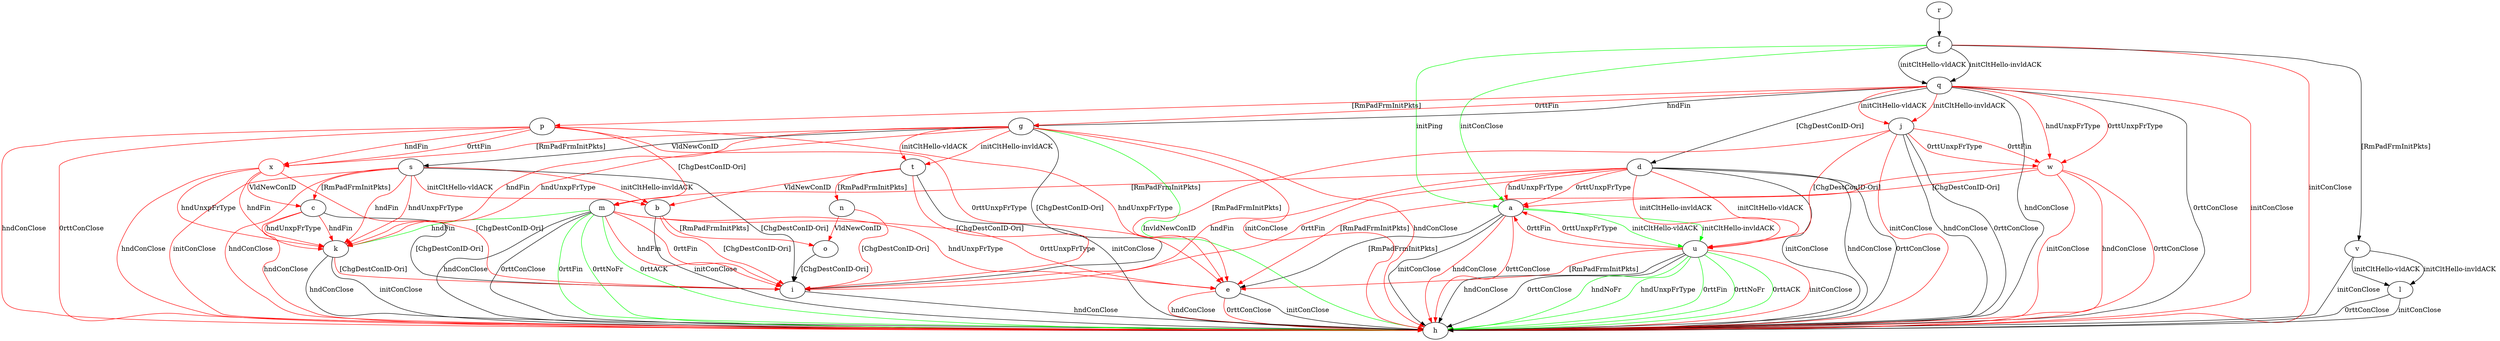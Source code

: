 digraph "" {
	a -> e	[key=0,
		label="[RmPadFrmInitPkts] "];
	a -> h	[key=0,
		label="initConClose "];
	a -> h	[key=1,
		color=red,
		label="hndConClose "];
	a -> h	[key=2,
		color=red,
		label="0rttConClose "];
	a -> u	[key=0,
		color=green,
		label="initCltHello-vldACK "];
	a -> u	[key=1,
		color=green,
		label="initCltHello-invldACK "];
	b -> h	[key=0,
		label="initConClose "];
	b -> i	[key=0,
		color=red,
		label="[ChgDestConID-Ori] "];
	b -> o	[key=0,
		color=red,
		label="[RmPadFrmInitPkts] "];
	c -> h	[key=0,
		color=red,
		label="hndConClose "];
	c -> i	[key=0,
		label="[ChgDestConID-Ori] "];
	c -> k	[key=0,
		color=red,
		label="hndFin "];
	c -> k	[key=1,
		color=red,
		label="hndUnxpFrType "];
	d -> a	[key=0,
		color=red,
		label="hndUnxpFrType "];
	d -> a	[key=1,
		color=red,
		label="0rttUnxpFrType "];
	d -> h	[key=0,
		label="initConClose "];
	d -> h	[key=1,
		label="hndConClose "];
	d -> h	[key=2,
		label="0rttConClose "];
	d -> i	[key=0,
		color=red,
		label="hndFin "];
	d -> i	[key=1,
		color=red,
		label="0rttFin "];
	d -> m	[key=0,
		color=red,
		label="[RmPadFrmInitPkts] "];
	d -> u	[key=0,
		color=red,
		label="initCltHello-vldACK "];
	d -> u	[key=1,
		color=red,
		label="initCltHello-invldACK "];
	e -> h	[key=0,
		label="initConClose "];
	e -> h	[key=1,
		color=red,
		label="hndConClose "];
	e -> h	[key=2,
		color=red,
		label="0rttConClose "];
	f -> a	[key=0,
		color=green,
		label="initPing "];
	f -> a	[key=1,
		color=green,
		label="initConClose "];
	f -> h	[key=0,
		color=red,
		label="initConClose "];
	f -> q	[key=0,
		label="initCltHello-vldACK "];
	f -> q	[key=1,
		label="initCltHello-invldACK "];
	f -> v	[key=0,
		label="[RmPadFrmInitPkts] "];
	g -> h	[key=0,
		color=green,
		label="InvldNewConID "];
	g -> h	[key=1,
		color=red,
		label="initConClose "];
	g -> h	[key=2,
		color=red,
		label="hndConClose "];
	g -> i	[key=0,
		label="[ChgDestConID-Ori] "];
	g -> k	[key=0,
		color=red,
		label="hndFin "];
	g -> k	[key=1,
		color=red,
		label="hndUnxpFrType "];
	g -> s	[key=0,
		label="VldNewConID "];
	g -> t	[key=0,
		color=red,
		label="initCltHello-vldACK "];
	g -> t	[key=1,
		color=red,
		label="initCltHello-invldACK "];
	x	[color=red];
	g -> x	[key=0,
		color=red,
		label="[RmPadFrmInitPkts] "];
	i -> h	[key=0,
		label="hndConClose "];
	j -> e	[key=0,
		color=red,
		label="[RmPadFrmInitPkts] "];
	j -> h	[key=0,
		label="hndConClose "];
	j -> h	[key=1,
		label="0rttConClose "];
	j -> h	[key=2,
		color=red,
		label="initConClose "];
	j -> u	[key=0,
		color=red,
		label="[ChgDestConID-Ori] "];
	w	[color=red];
	j -> w	[key=0,
		color=red,
		label="0rttFin "];
	j -> w	[key=1,
		color=red,
		label="0rttUnxpFrType "];
	k -> h	[key=0,
		label="initConClose "];
	k -> h	[key=1,
		label="hndConClose "];
	k -> i	[key=0,
		color=red,
		label="[ChgDestConID-Ori] "];
	l -> h	[key=0,
		label="initConClose "];
	l -> h	[key=1,
		label="0rttConClose "];
	m -> e	[key=0,
		color=red,
		label="hndUnxpFrType "];
	m -> e	[key=1,
		color=red,
		label="0rttUnxpFrType "];
	m -> h	[key=0,
		label="hndConClose "];
	m -> h	[key=1,
		label="0rttConClose "];
	m -> h	[key=2,
		color=green,
		label="0rttFin "];
	m -> h	[key=3,
		color=green,
		label="0rttNoFr "];
	m -> h	[key=4,
		color=green,
		label="0rttACK "];
	m -> i	[key=0,
		color=red,
		label="hndFin "];
	m -> i	[key=1,
		color=red,
		label="0rttFin "];
	m -> k	[key=0,
		color=green,
		label="hndFin "];
	n -> i	[key=0,
		color=red,
		label="[ChgDestConID-Ori] "];
	n -> o	[key=0,
		color=red,
		label="VldNewConID "];
	o -> i	[key=0,
		label="[ChgDestConID-Ori] "];
	p -> e	[key=0,
		color=red,
		label="hndUnxpFrType "];
	p -> e	[key=1,
		color=red,
		label="0rttUnxpFrType "];
	p -> h	[key=0,
		color=red,
		label="hndConClose "];
	p -> h	[key=1,
		color=red,
		label="0rttConClose "];
	p -> m	[key=0,
		color=red,
		label="[ChgDestConID-Ori] "];
	p -> x	[key=0,
		color=red,
		label="hndFin "];
	p -> x	[key=1,
		color=red,
		label="0rttFin "];
	q -> d	[key=0,
		label="[ChgDestConID-Ori] "];
	q -> g	[key=0,
		label="hndFin "];
	q -> g	[key=1,
		color=red,
		label="0rttFin "];
	q -> h	[key=0,
		label="hndConClose "];
	q -> h	[key=1,
		label="0rttConClose "];
	q -> h	[key=2,
		color=red,
		label="initConClose "];
	q -> j	[key=0,
		color=red,
		label="initCltHello-vldACK "];
	q -> j	[key=1,
		color=red,
		label="initCltHello-invldACK "];
	q -> p	[key=0,
		color=red,
		label="[RmPadFrmInitPkts] "];
	q -> w	[key=0,
		color=red,
		label="hndUnxpFrType "];
	q -> w	[key=1,
		color=red,
		label="0rttUnxpFrType "];
	r -> f	[key=0];
	s -> b	[key=0,
		color=red,
		label="initCltHello-vldACK "];
	s -> b	[key=1,
		color=red,
		label="initCltHello-invldACK "];
	s -> c	[key=0,
		color=red,
		label="[RmPadFrmInitPkts] "];
	s -> h	[key=0,
		color=red,
		label="initConClose "];
	s -> h	[key=1,
		color=red,
		label="hndConClose "];
	s -> i	[key=0,
		label="[ChgDestConID-Ori] "];
	s -> k	[key=0,
		color=red,
		label="hndFin "];
	s -> k	[key=1,
		color=red,
		label="hndUnxpFrType "];
	t -> b	[key=0,
		color=red,
		label="VldNewConID "];
	t -> h	[key=0,
		label="initConClose "];
	t -> i	[key=0,
		color=red,
		label="[ChgDestConID-Ori] "];
	t -> n	[key=0,
		color=red,
		label="[RmPadFrmInitPkts] "];
	u -> a	[key=0,
		color=red,
		label="0rttFin "];
	u -> a	[key=1,
		color=red,
		label="0rttUnxpFrType "];
	u -> e	[key=0,
		color=red,
		label="[RmPadFrmInitPkts] "];
	u -> h	[key=0,
		label="hndConClose "];
	u -> h	[key=1,
		label="0rttConClose "];
	u -> h	[key=2,
		color=green,
		label="hndNoFr "];
	u -> h	[key=3,
		color=green,
		label="hndUnxpFrType "];
	u -> h	[key=4,
		color=green,
		label="0rttFin "];
	u -> h	[key=5,
		color=green,
		label="0rttNoFr "];
	u -> h	[key=6,
		color=green,
		label="0rttACK "];
	u -> h	[key=7,
		color=red,
		label="initConClose "];
	v -> h	[key=0,
		label="initConClose "];
	v -> l	[key=0,
		label="initCltHello-vldACK "];
	v -> l	[key=1,
		label="initCltHello-invldACK "];
	w -> a	[key=0,
		color=red,
		label="[ChgDestConID-Ori] "];
	w -> e	[key=0,
		color=red,
		label="[RmPadFrmInitPkts] "];
	w -> h	[key=0,
		color=red,
		label="initConClose "];
	w -> h	[key=1,
		color=red,
		label="hndConClose "];
	w -> h	[key=2,
		color=red,
		label="0rttConClose "];
	x -> c	[key=0,
		color=red,
		label="VldNewConID "];
	x -> h	[key=0,
		color=red,
		label="hndConClose "];
	x -> i	[key=0,
		color=red,
		label="[ChgDestConID-Ori] "];
	x -> k	[key=0,
		color=red,
		label="hndFin "];
	x -> k	[key=1,
		color=red,
		label="hndUnxpFrType "];
}
